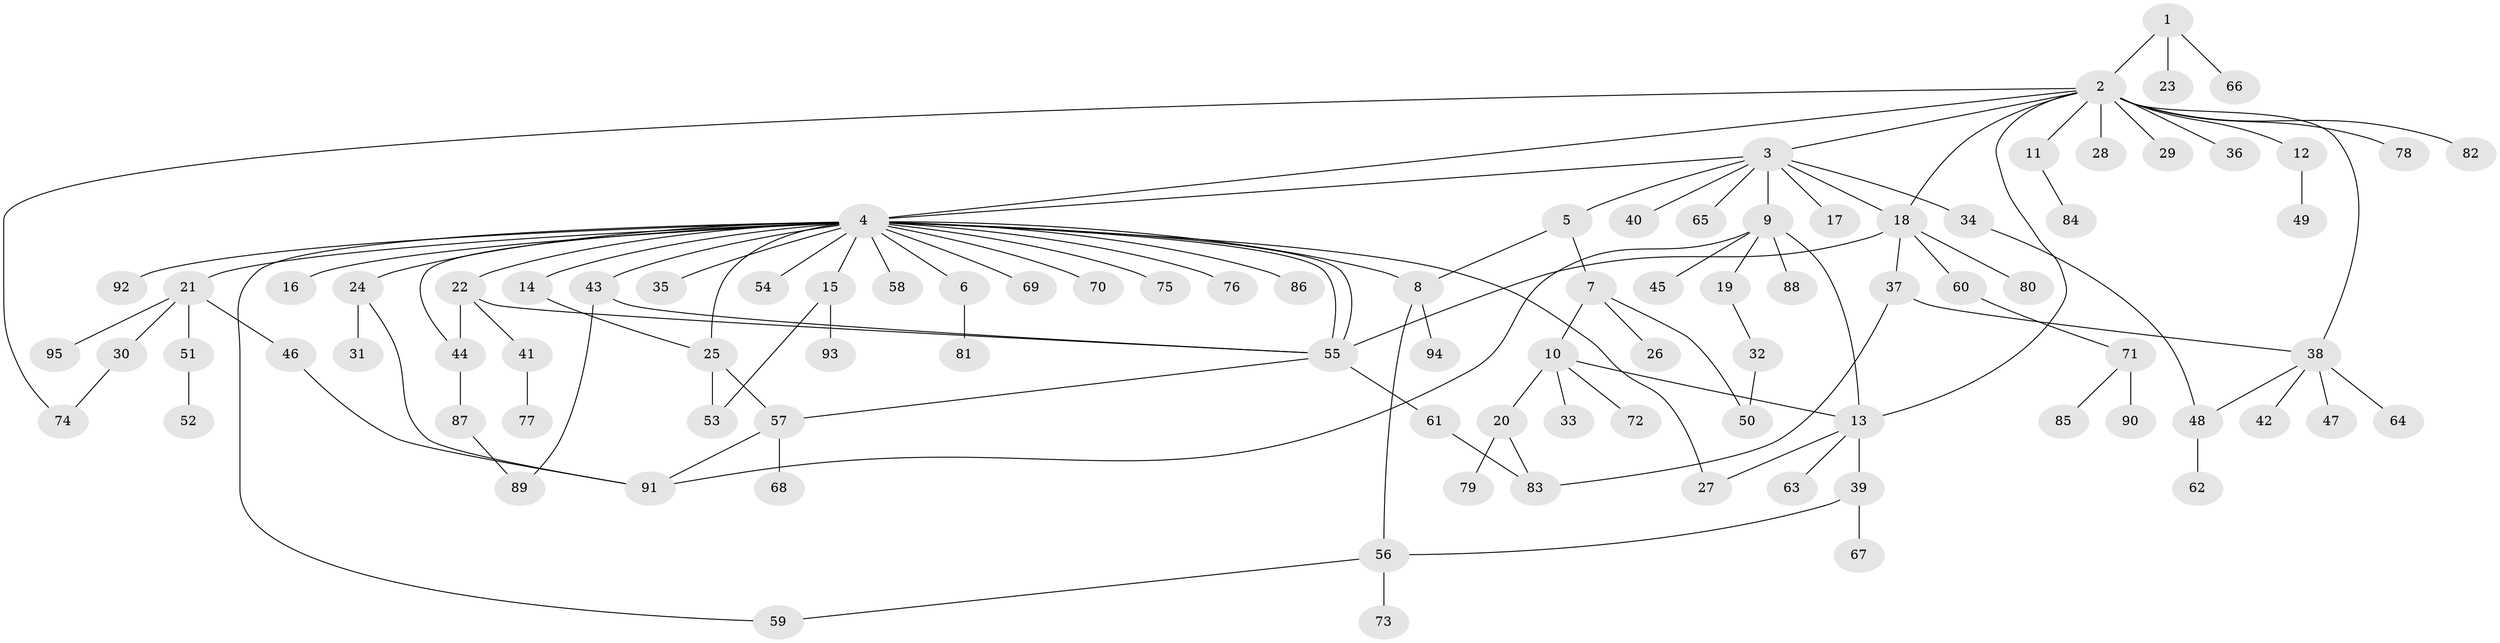 // coarse degree distribution, {2: 0.22388059701492538, 14: 0.014925373134328358, 10: 0.014925373134328358, 24: 0.014925373134328358, 1: 0.5223880597014925, 4: 0.05970149253731343, 3: 0.04477611940298507, 8: 0.014925373134328358, 6: 0.029850746268656716, 5: 0.029850746268656716, 7: 0.029850746268656716}
// Generated by graph-tools (version 1.1) at 2025/23/03/03/25 07:23:53]
// undirected, 95 vertices, 120 edges
graph export_dot {
graph [start="1"]
  node [color=gray90,style=filled];
  1;
  2;
  3;
  4;
  5;
  6;
  7;
  8;
  9;
  10;
  11;
  12;
  13;
  14;
  15;
  16;
  17;
  18;
  19;
  20;
  21;
  22;
  23;
  24;
  25;
  26;
  27;
  28;
  29;
  30;
  31;
  32;
  33;
  34;
  35;
  36;
  37;
  38;
  39;
  40;
  41;
  42;
  43;
  44;
  45;
  46;
  47;
  48;
  49;
  50;
  51;
  52;
  53;
  54;
  55;
  56;
  57;
  58;
  59;
  60;
  61;
  62;
  63;
  64;
  65;
  66;
  67;
  68;
  69;
  70;
  71;
  72;
  73;
  74;
  75;
  76;
  77;
  78;
  79;
  80;
  81;
  82;
  83;
  84;
  85;
  86;
  87;
  88;
  89;
  90;
  91;
  92;
  93;
  94;
  95;
  1 -- 2;
  1 -- 23;
  1 -- 66;
  2 -- 3;
  2 -- 4;
  2 -- 11;
  2 -- 12;
  2 -- 13;
  2 -- 18;
  2 -- 28;
  2 -- 29;
  2 -- 36;
  2 -- 38;
  2 -- 74;
  2 -- 78;
  2 -- 82;
  3 -- 4;
  3 -- 5;
  3 -- 9;
  3 -- 17;
  3 -- 18;
  3 -- 34;
  3 -- 40;
  3 -- 65;
  4 -- 6;
  4 -- 8;
  4 -- 14;
  4 -- 15;
  4 -- 16;
  4 -- 21;
  4 -- 22;
  4 -- 24;
  4 -- 25;
  4 -- 27;
  4 -- 35;
  4 -- 43;
  4 -- 44;
  4 -- 54;
  4 -- 55;
  4 -- 55;
  4 -- 58;
  4 -- 59;
  4 -- 69;
  4 -- 70;
  4 -- 75;
  4 -- 76;
  4 -- 86;
  4 -- 92;
  5 -- 7;
  5 -- 8;
  6 -- 81;
  7 -- 10;
  7 -- 26;
  7 -- 50;
  8 -- 56;
  8 -- 94;
  9 -- 13;
  9 -- 19;
  9 -- 45;
  9 -- 88;
  9 -- 91;
  10 -- 13;
  10 -- 20;
  10 -- 33;
  10 -- 72;
  11 -- 84;
  12 -- 49;
  13 -- 27;
  13 -- 39;
  13 -- 63;
  14 -- 25;
  15 -- 53;
  15 -- 93;
  18 -- 37;
  18 -- 55;
  18 -- 60;
  18 -- 80;
  19 -- 32;
  20 -- 79;
  20 -- 83;
  21 -- 30;
  21 -- 46;
  21 -- 51;
  21 -- 95;
  22 -- 41;
  22 -- 44;
  22 -- 55;
  24 -- 31;
  24 -- 91;
  25 -- 53;
  25 -- 57;
  30 -- 74;
  32 -- 50;
  34 -- 48;
  37 -- 38;
  37 -- 83;
  38 -- 42;
  38 -- 47;
  38 -- 48;
  38 -- 64;
  39 -- 56;
  39 -- 67;
  41 -- 77;
  43 -- 55;
  43 -- 89;
  44 -- 87;
  46 -- 91;
  48 -- 62;
  51 -- 52;
  55 -- 57;
  55 -- 61;
  56 -- 59;
  56 -- 73;
  57 -- 68;
  57 -- 91;
  60 -- 71;
  61 -- 83;
  71 -- 85;
  71 -- 90;
  87 -- 89;
}
